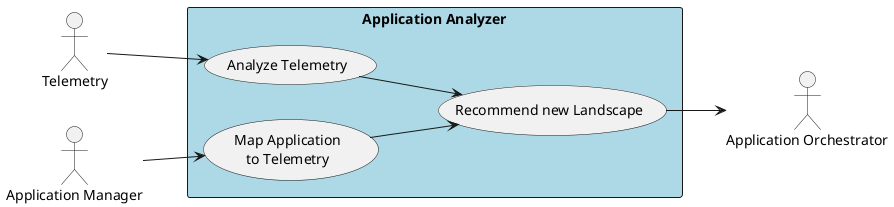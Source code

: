 @startuml

left to right direction

actor :Telemetry: as T
actor :Application Orchestrator: as AO
actor :Application Manager: as AM


rectangle "Application Analyzer" #lightblue {
    UseCase UC1 as "Analyze Telemetry"
    UseCase UC2 as "Map Application\nto Telemetry"
    UseCase UC3 as "Recommend new Landscape"
}

T --> UC1
AM --> UC2
UC1 --> UC3
UC2 --> UC3
UC3 --> AO
@enduml
